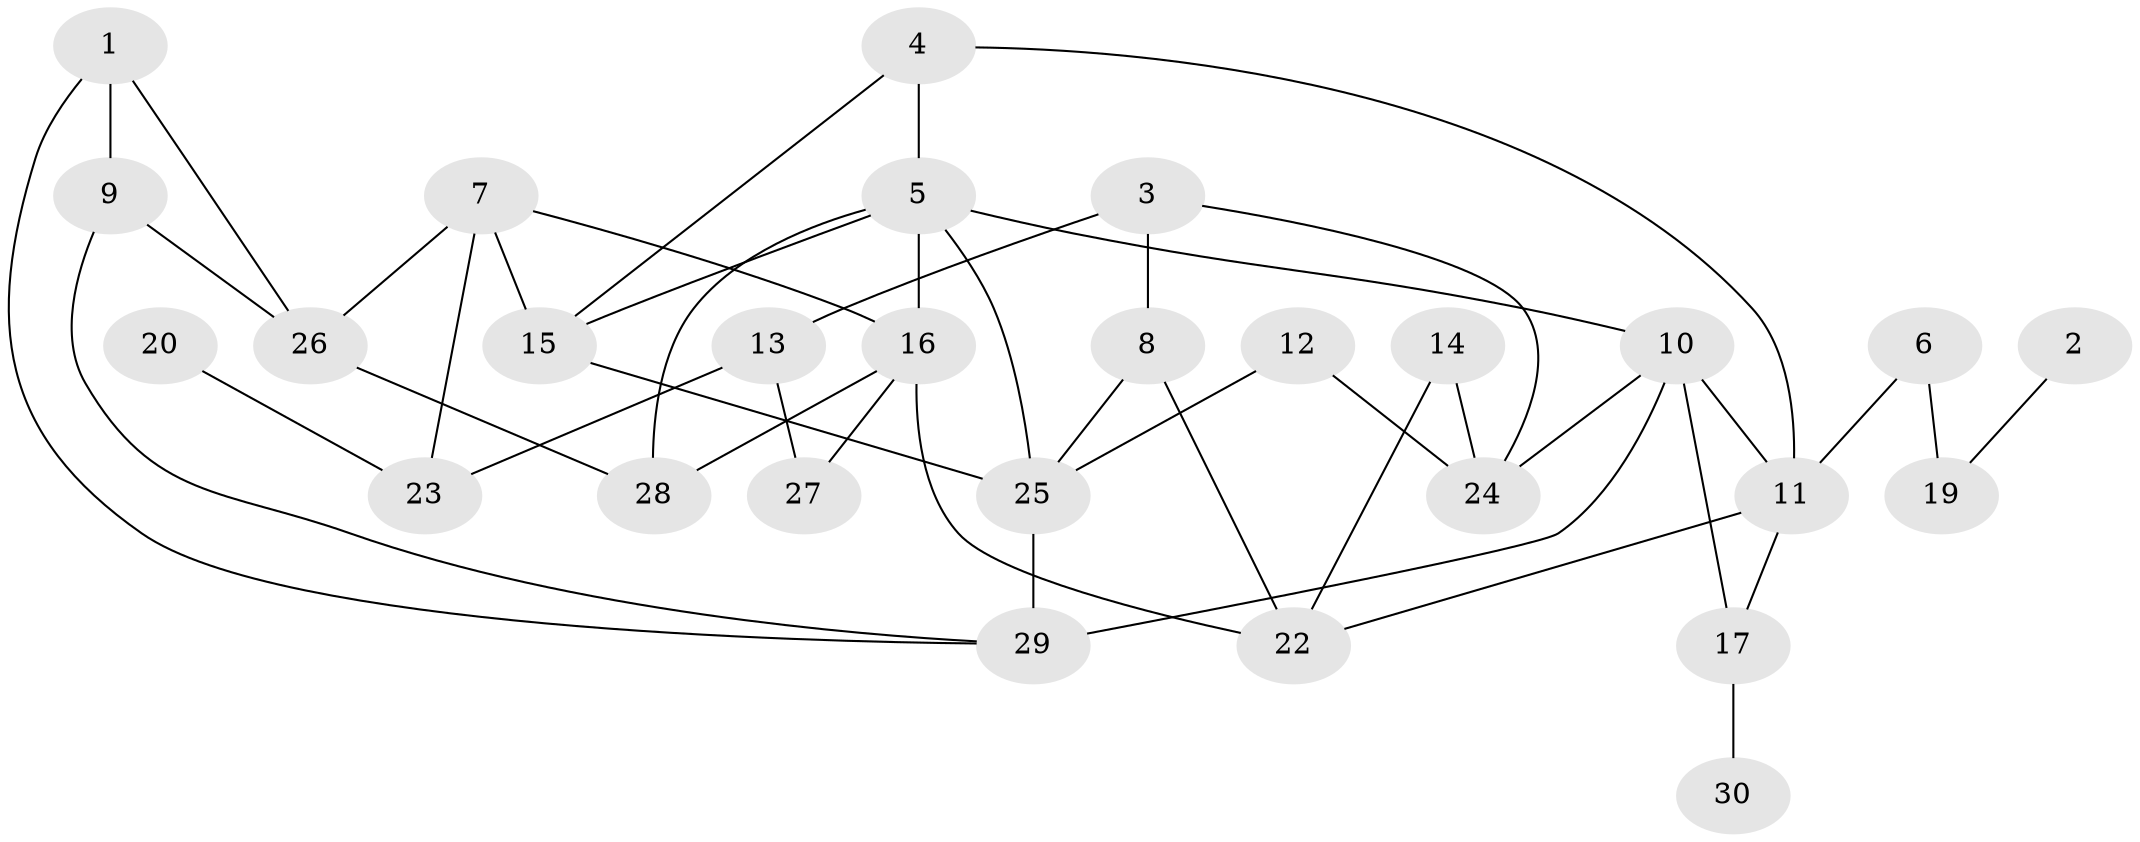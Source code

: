 // original degree distribution, {3: 0.3220338983050847, 1: 0.1864406779661017, 2: 0.23728813559322035, 5: 0.06779661016949153, 4: 0.11864406779661017, 6: 0.03389830508474576, 0: 0.03389830508474576}
// Generated by graph-tools (version 1.1) at 2025/00/03/09/25 03:00:47]
// undirected, 28 vertices, 45 edges
graph export_dot {
graph [start="1"]
  node [color=gray90,style=filled];
  1;
  2;
  3;
  4;
  5;
  6;
  7;
  8;
  9;
  10;
  11;
  12;
  13;
  14;
  15;
  16;
  17;
  19;
  20;
  22;
  23;
  24;
  25;
  26;
  27;
  28;
  29;
  30;
  1 -- 9 [weight=1.0];
  1 -- 26 [weight=1.0];
  1 -- 29 [weight=1.0];
  2 -- 19 [weight=1.0];
  3 -- 8 [weight=1.0];
  3 -- 13 [weight=1.0];
  3 -- 24 [weight=1.0];
  4 -- 5 [weight=1.0];
  4 -- 11 [weight=1.0];
  4 -- 15 [weight=1.0];
  5 -- 10 [weight=1.0];
  5 -- 15 [weight=1.0];
  5 -- 16 [weight=2.0];
  5 -- 25 [weight=1.0];
  5 -- 28 [weight=1.0];
  6 -- 11 [weight=1.0];
  6 -- 19 [weight=2.0];
  7 -- 15 [weight=1.0];
  7 -- 16 [weight=1.0];
  7 -- 23 [weight=1.0];
  7 -- 26 [weight=1.0];
  8 -- 22 [weight=1.0];
  8 -- 25 [weight=1.0];
  9 -- 26 [weight=1.0];
  9 -- 29 [weight=1.0];
  10 -- 11 [weight=1.0];
  10 -- 17 [weight=1.0];
  10 -- 24 [weight=2.0];
  10 -- 29 [weight=1.0];
  11 -- 17 [weight=1.0];
  11 -- 22 [weight=1.0];
  12 -- 24 [weight=1.0];
  12 -- 25 [weight=1.0];
  13 -- 23 [weight=1.0];
  13 -- 27 [weight=1.0];
  14 -- 22 [weight=1.0];
  14 -- 24 [weight=1.0];
  15 -- 25 [weight=1.0];
  16 -- 22 [weight=1.0];
  16 -- 27 [weight=1.0];
  16 -- 28 [weight=1.0];
  17 -- 30 [weight=1.0];
  20 -- 23 [weight=1.0];
  25 -- 29 [weight=2.0];
  26 -- 28 [weight=1.0];
}
